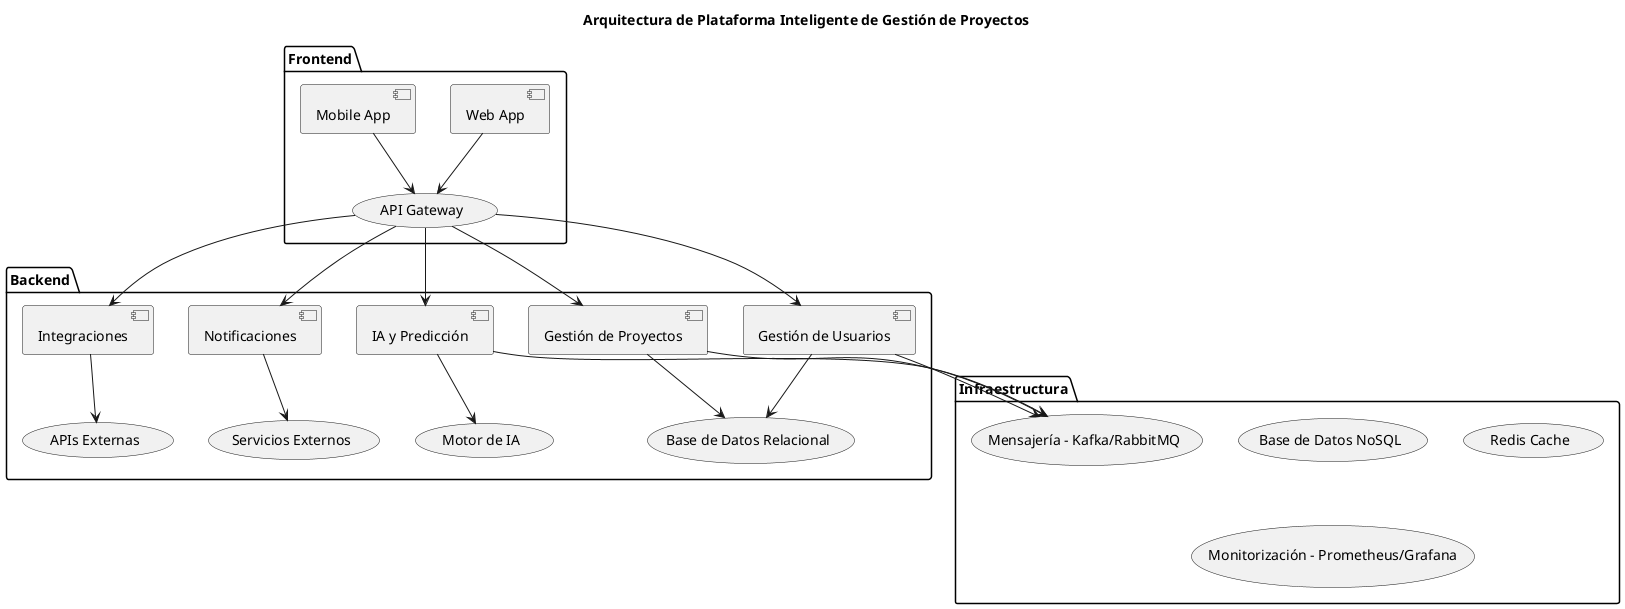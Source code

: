 @startuml
title Arquitectura de Plataforma Inteligente de Gestión de Proyectos

package "Frontend" {
  [Web App] --> (API Gateway)
  [Mobile App] --> (API Gateway)
}

package "Backend" {
  (API Gateway) --> [Gestión de Usuarios]
  (API Gateway) --> [Gestión de Proyectos]
  (API Gateway) --> [IA y Predicción]
  (API Gateway) --> [Notificaciones]
  (API Gateway) --> [Integraciones]

  [Gestión de Usuarios] --> (Base de Datos Relacional)
  [Gestión de Proyectos] --> (Base de Datos Relacional)
  [IA y Predicción] --> (Motor de IA)
  [Notificaciones] --> (Servicios Externos)
  [Integraciones] --> (APIs Externas)
}

package "Infraestructura" {
  (Base de Datos Relacional)
  (Base de Datos NoSQL)
  (Redis Cache)
  (Motor de IA)
  (Mensajería - Kafka/RabbitMQ)
  (Monitorización - Prometheus/Grafana)
}

[Gestión de Usuarios] --> (Mensajería - Kafka/RabbitMQ)
[Gestión de Proyectos] --> (Mensajería - Kafka/RabbitMQ)
[IA y Predicción] --> (Mensajería - Kafka/RabbitMQ)

@enduml
